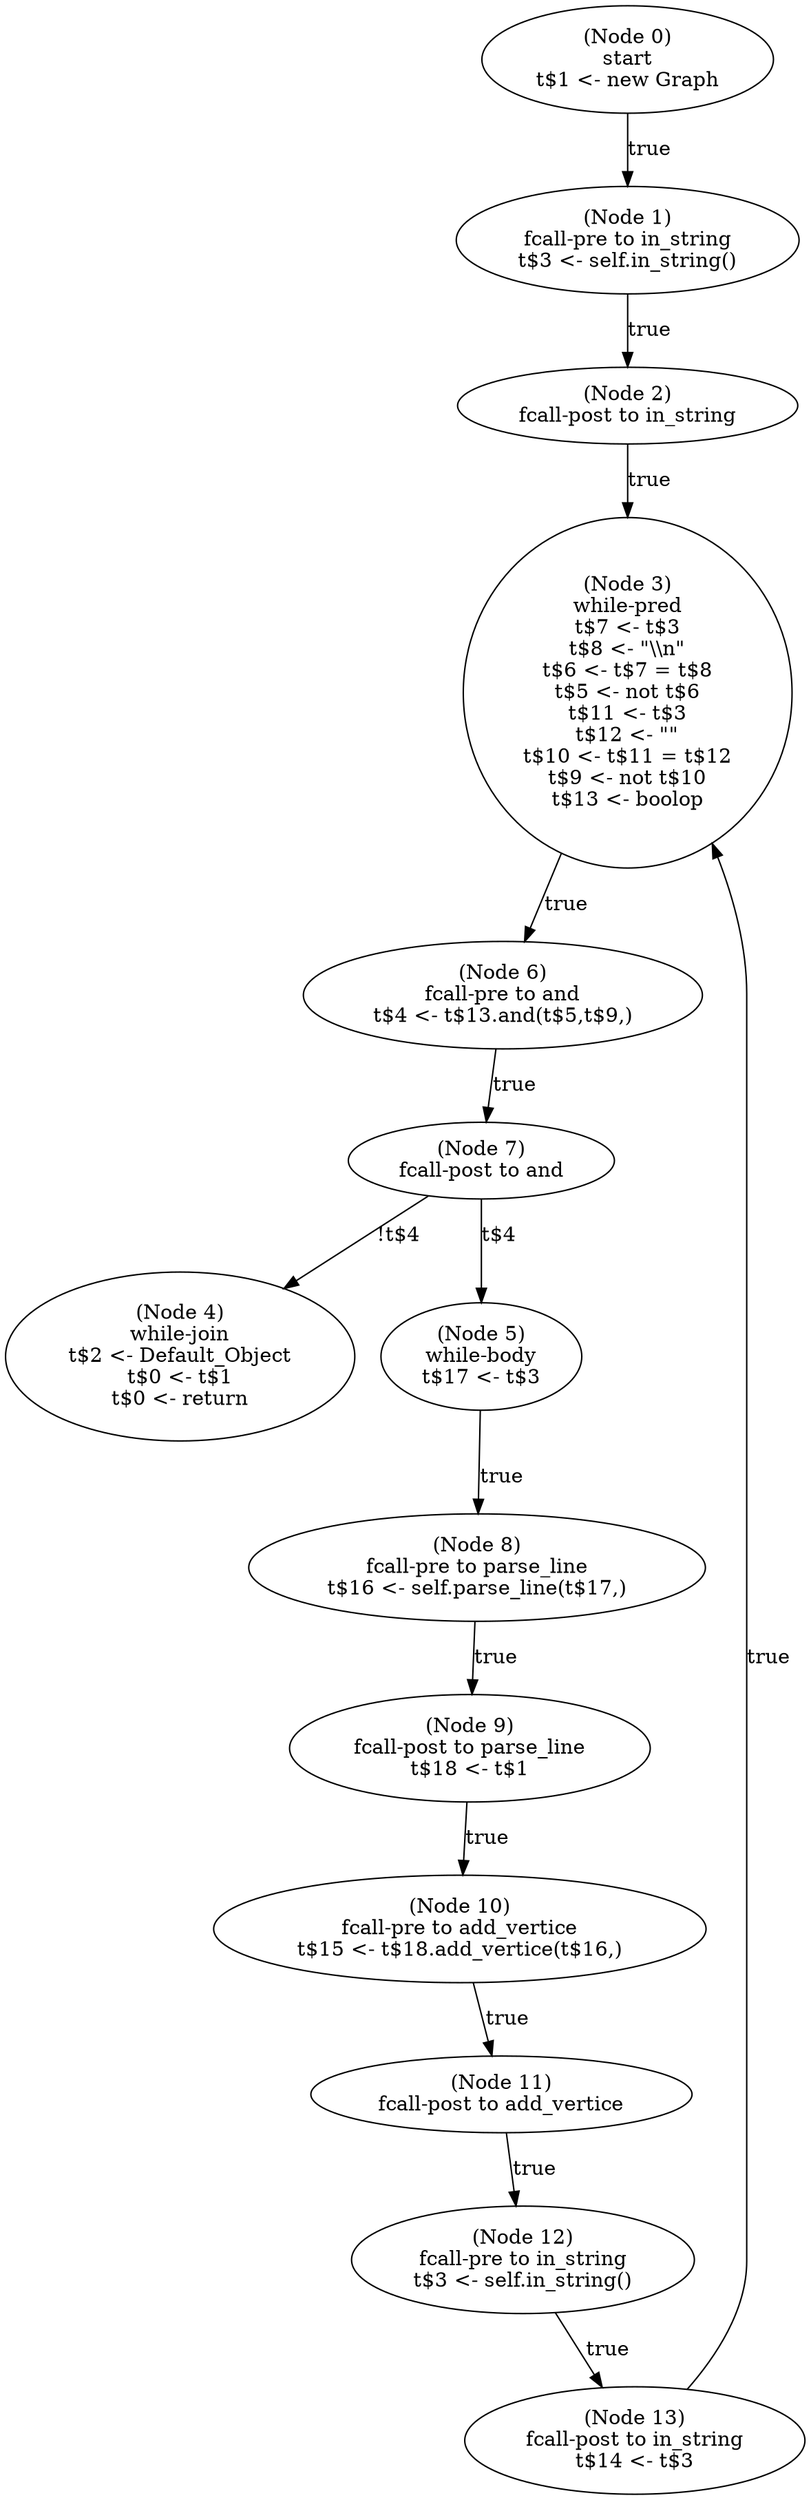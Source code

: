 digraph read_input_pre {
  n0 [label="(Node 0)\nstart\nt$1 <- new Graph\n"];
 n0 -> n1 [label="true"];
  n1 [label="(Node 1)\nfcall-pre to in_string\nt$3 <- self.in_string()\n"];
 n1 -> n2 [label="true"];
  n2 [label="(Node 2)\nfcall-post to in_string\n"];
 n2 -> n3 [label="true"];
  n3 [label="(Node 3)\nwhile-pred\nt$7 <- t$3\nt$8 <- \"\\\\n\"\nt$6 <- t$7 = t$8\nt$5 <- not t$6\nt$11 <- t$3\nt$12 <- \"\"\nt$10 <- t$11 = t$12\nt$9 <- not t$10\nt$13 <- boolop\n"];
 n3 -> n6 [label="true"];
  n4 [label="(Node 4)\nwhile-join\nt$2 <- Default_Object\nt$0 <- t$1\nt$0 <- return\n"];
  n5 [label="(Node 5)\nwhile-body\nt$17 <- t$3\n"];
 n5 -> n8 [label="true"];
  n6 [label="(Node 6)\nfcall-pre to and\nt$4 <- t$13.and(t$5,t$9,)\n"];
 n6 -> n7 [label="true"];
  n7 [label="(Node 7)\nfcall-post to and\n"];
 n7 -> n4 [label="!t$4"];
 n7 -> n5 [label="t$4"];
  n8 [label="(Node 8)\nfcall-pre to parse_line\nt$16 <- self.parse_line(t$17,)\n"];
 n8 -> n9 [label="true"];
  n9 [label="(Node 9)\nfcall-post to parse_line\nt$18 <- t$1\n"];
 n9 -> n10 [label="true"];
  n10 [label="(Node 10)\nfcall-pre to add_vertice\nt$15 <- t$18.add_vertice(t$16,)\n"];
 n10 -> n11 [label="true"];
  n11 [label="(Node 11)\nfcall-post to add_vertice\n"];
 n11 -> n12 [label="true"];
  n12 [label="(Node 12)\nfcall-pre to in_string\nt$3 <- self.in_string()\n"];
 n12 -> n13 [label="true"];
  n13 [label="(Node 13)\nfcall-post to in_string\nt$14 <- t$3\n"];
 n13 -> n3 [label="true"];
}
